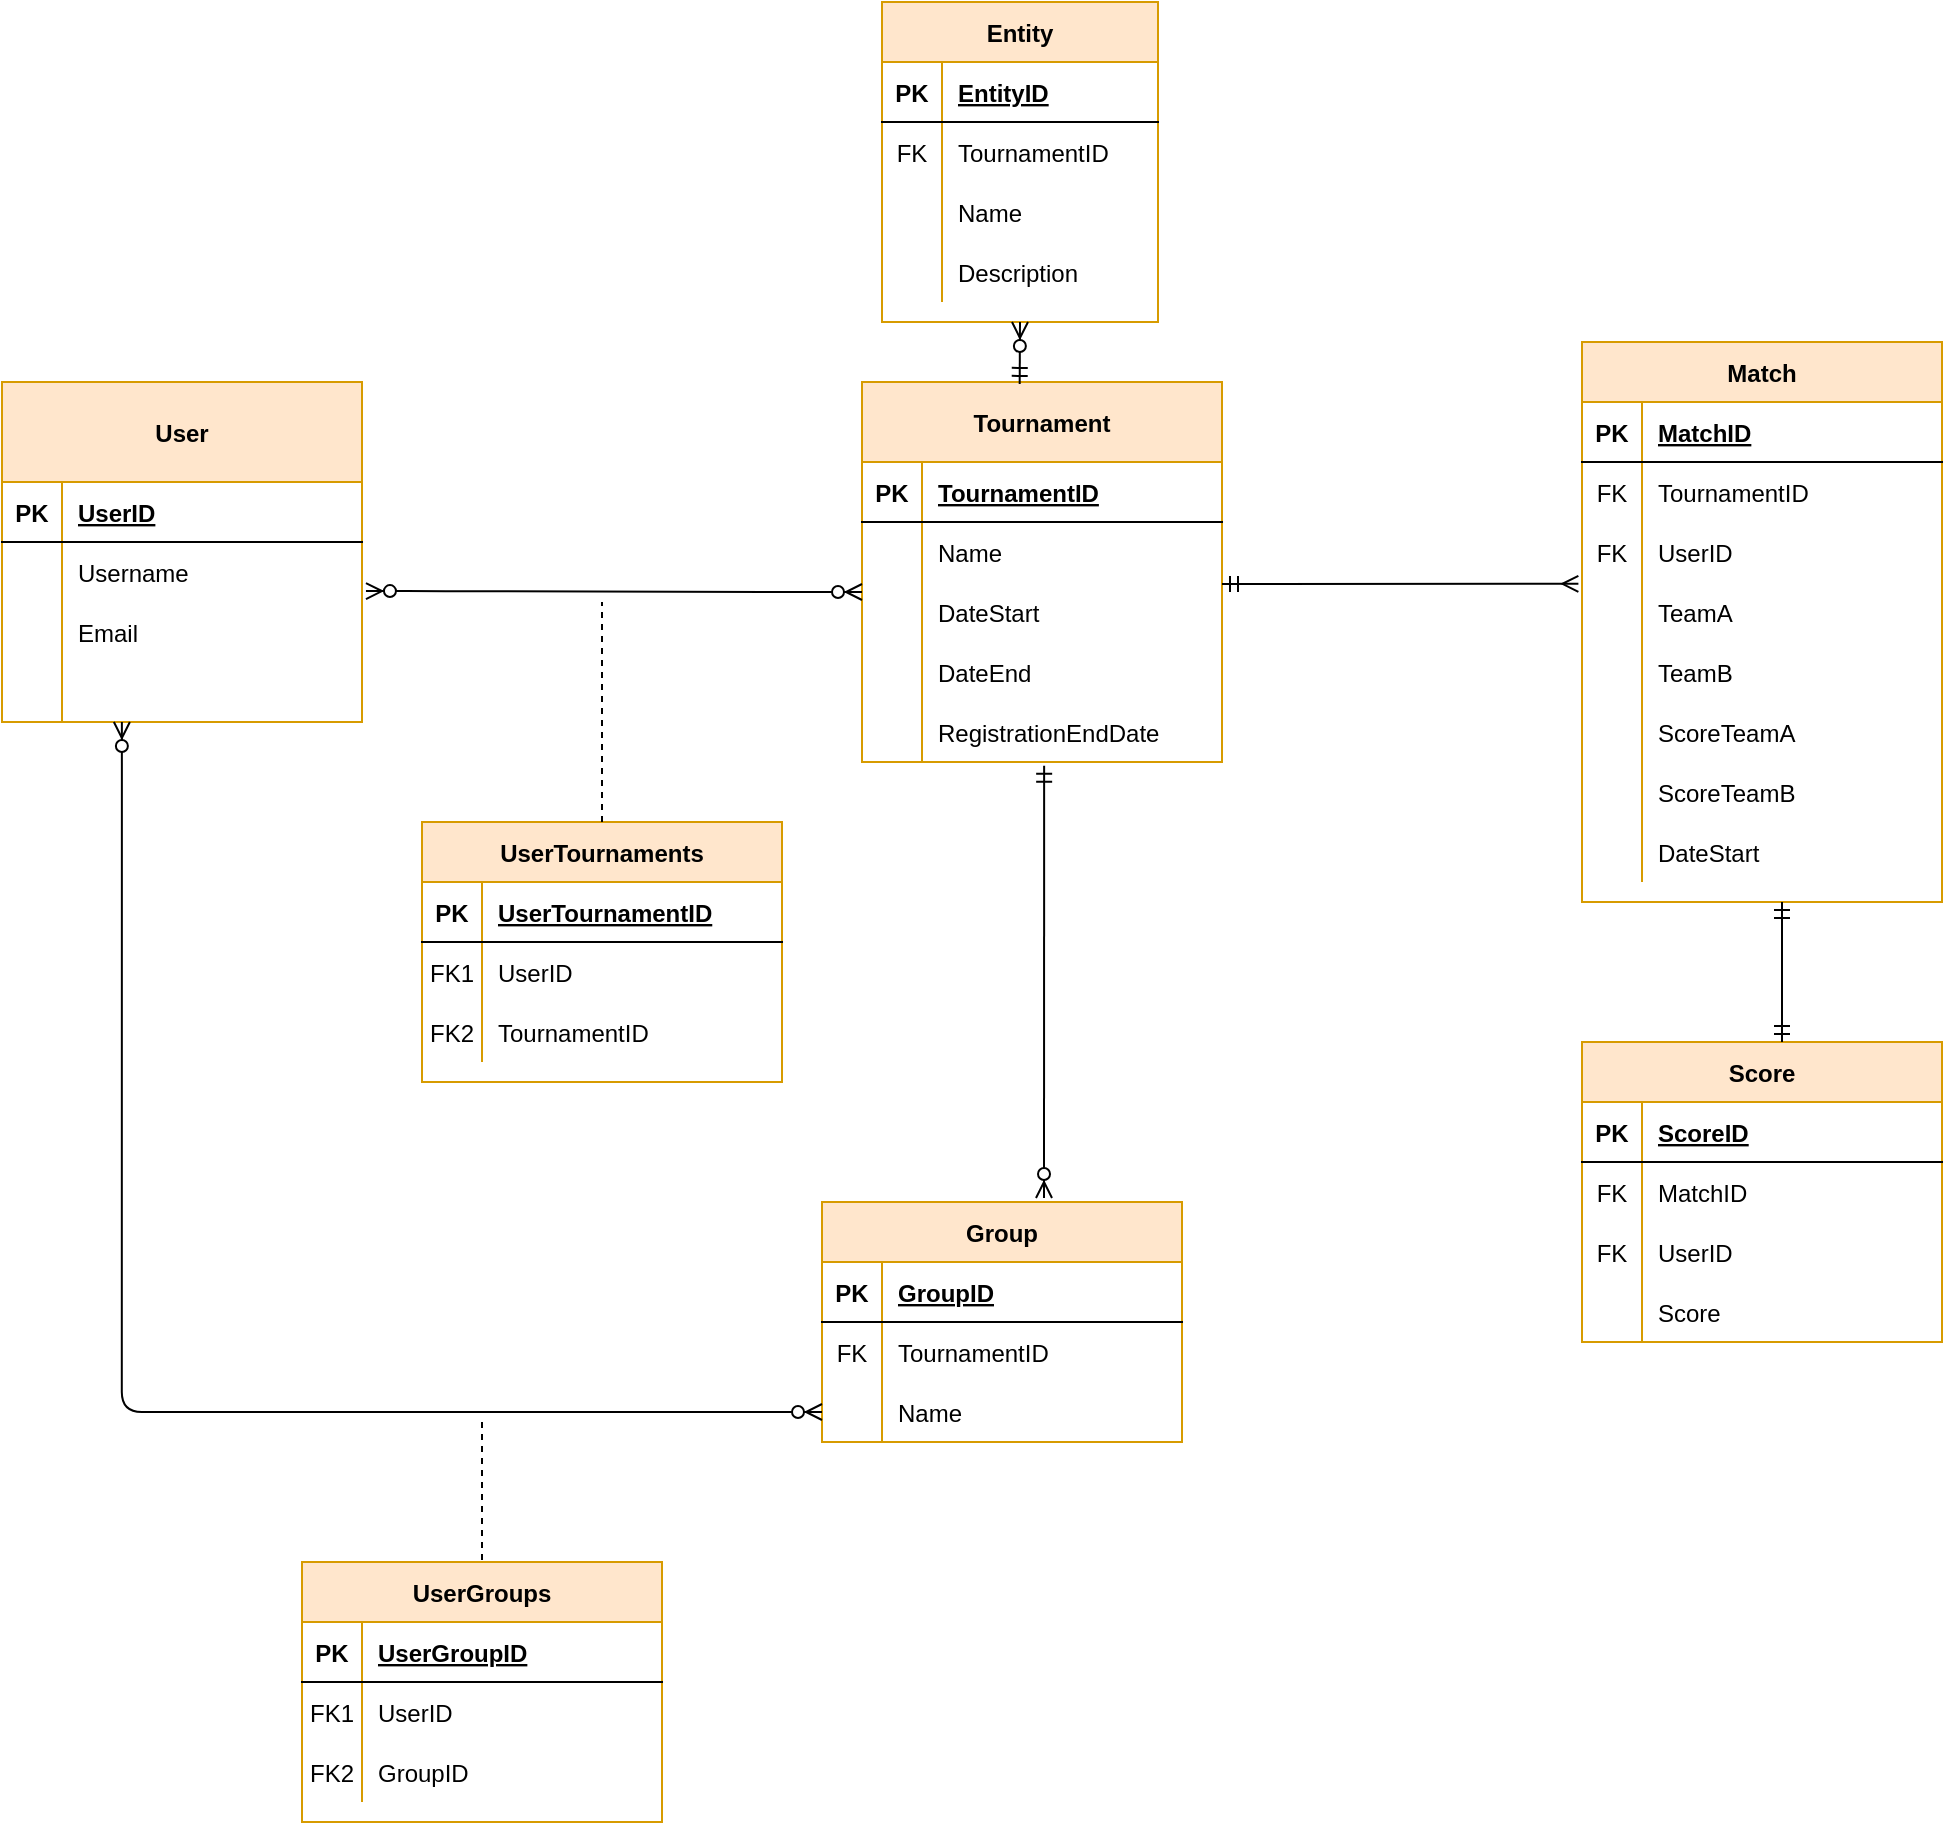 <mxfile version="14.8.3" type="github">
  <diagram id="C5RBs43oDa-KdzZeNtuy" name="Page-1">
    <mxGraphModel dx="2075" dy="677" grid="1" gridSize="10" guides="1" tooltips="1" connect="1" arrows="1" fold="1" page="1" pageScale="1" pageWidth="827" pageHeight="1169" math="0" shadow="0">
      <root>
        <mxCell id="WIyWlLk6GJQsqaUBKTNV-0" />
        <mxCell id="WIyWlLk6GJQsqaUBKTNV-1" parent="WIyWlLk6GJQsqaUBKTNV-0" />
        <mxCell id="yh2cUwykDITBl05Ryp6r-47" value="Tournament" style="shape=table;startSize=40;container=1;collapsible=1;childLayout=tableLayout;fixedRows=1;rowLines=0;fontStyle=1;align=center;resizeLast=1;strokeColor=#d79b00;fillColor=#ffe6cc;" parent="WIyWlLk6GJQsqaUBKTNV-1" vertex="1">
          <mxGeometry x="280" y="440" width="180" height="190" as="geometry" />
        </mxCell>
        <mxCell id="yh2cUwykDITBl05Ryp6r-48" value="" style="shape=partialRectangle;collapsible=0;dropTarget=0;pointerEvents=0;fillColor=none;top=0;left=0;bottom=1;right=0;points=[[0,0.5],[1,0.5]];portConstraint=eastwest;" parent="yh2cUwykDITBl05Ryp6r-47" vertex="1">
          <mxGeometry y="40" width="180" height="30" as="geometry" />
        </mxCell>
        <mxCell id="yh2cUwykDITBl05Ryp6r-49" value="PK" style="shape=partialRectangle;connectable=0;fillColor=none;top=0;left=0;bottom=0;right=0;fontStyle=1;overflow=hidden;" parent="yh2cUwykDITBl05Ryp6r-48" vertex="1">
          <mxGeometry width="30" height="30" as="geometry" />
        </mxCell>
        <mxCell id="yh2cUwykDITBl05Ryp6r-50" value="TournamentID" style="shape=partialRectangle;connectable=0;fillColor=none;top=0;left=0;bottom=0;right=0;align=left;spacingLeft=6;fontStyle=5;overflow=hidden;" parent="yh2cUwykDITBl05Ryp6r-48" vertex="1">
          <mxGeometry x="30" width="150" height="30" as="geometry" />
        </mxCell>
        <mxCell id="yh2cUwykDITBl05Ryp6r-51" value="" style="shape=partialRectangle;collapsible=0;dropTarget=0;pointerEvents=0;fillColor=none;top=0;left=0;bottom=0;right=0;points=[[0,0.5],[1,0.5]];portConstraint=eastwest;" parent="yh2cUwykDITBl05Ryp6r-47" vertex="1">
          <mxGeometry y="70" width="180" height="30" as="geometry" />
        </mxCell>
        <mxCell id="yh2cUwykDITBl05Ryp6r-52" value="" style="shape=partialRectangle;connectable=0;fillColor=none;top=0;left=0;bottom=0;right=0;editable=1;overflow=hidden;" parent="yh2cUwykDITBl05Ryp6r-51" vertex="1">
          <mxGeometry width="30" height="30" as="geometry" />
        </mxCell>
        <mxCell id="yh2cUwykDITBl05Ryp6r-53" value="Name" style="shape=partialRectangle;connectable=0;fillColor=none;top=0;left=0;bottom=0;right=0;align=left;spacingLeft=6;overflow=hidden;" parent="yh2cUwykDITBl05Ryp6r-51" vertex="1">
          <mxGeometry x="30" width="150" height="30" as="geometry" />
        </mxCell>
        <mxCell id="yh2cUwykDITBl05Ryp6r-54" value="" style="shape=partialRectangle;collapsible=0;dropTarget=0;pointerEvents=0;fillColor=none;top=0;left=0;bottom=0;right=0;points=[[0,0.5],[1,0.5]];portConstraint=eastwest;" parent="yh2cUwykDITBl05Ryp6r-47" vertex="1">
          <mxGeometry y="100" width="180" height="30" as="geometry" />
        </mxCell>
        <mxCell id="yh2cUwykDITBl05Ryp6r-55" value="" style="shape=partialRectangle;connectable=0;fillColor=none;top=0;left=0;bottom=0;right=0;editable=1;overflow=hidden;" parent="yh2cUwykDITBl05Ryp6r-54" vertex="1">
          <mxGeometry width="30" height="30" as="geometry" />
        </mxCell>
        <mxCell id="yh2cUwykDITBl05Ryp6r-56" value="DateStart" style="shape=partialRectangle;connectable=0;fillColor=none;top=0;left=0;bottom=0;right=0;align=left;spacingLeft=6;overflow=hidden;" parent="yh2cUwykDITBl05Ryp6r-54" vertex="1">
          <mxGeometry x="30" width="150" height="30" as="geometry" />
        </mxCell>
        <mxCell id="yh2cUwykDITBl05Ryp6r-57" value="" style="shape=partialRectangle;collapsible=0;dropTarget=0;pointerEvents=0;fillColor=none;top=0;left=0;bottom=0;right=0;points=[[0,0.5],[1,0.5]];portConstraint=eastwest;" parent="yh2cUwykDITBl05Ryp6r-47" vertex="1">
          <mxGeometry y="130" width="180" height="30" as="geometry" />
        </mxCell>
        <mxCell id="yh2cUwykDITBl05Ryp6r-58" value="" style="shape=partialRectangle;connectable=0;fillColor=none;top=0;left=0;bottom=0;right=0;editable=1;overflow=hidden;" parent="yh2cUwykDITBl05Ryp6r-57" vertex="1">
          <mxGeometry width="30" height="30" as="geometry" />
        </mxCell>
        <mxCell id="yh2cUwykDITBl05Ryp6r-59" value="DateEnd" style="shape=partialRectangle;connectable=0;fillColor=none;top=0;left=0;bottom=0;right=0;align=left;spacingLeft=6;overflow=hidden;" parent="yh2cUwykDITBl05Ryp6r-57" vertex="1">
          <mxGeometry x="30" width="150" height="30" as="geometry" />
        </mxCell>
        <mxCell id="yh2cUwykDITBl05Ryp6r-60" value="" style="shape=partialRectangle;collapsible=0;dropTarget=0;pointerEvents=0;fillColor=none;top=0;left=0;bottom=0;right=0;points=[[0,0.5],[1,0.5]];portConstraint=eastwest;" parent="yh2cUwykDITBl05Ryp6r-47" vertex="1">
          <mxGeometry y="160" width="180" height="30" as="geometry" />
        </mxCell>
        <mxCell id="yh2cUwykDITBl05Ryp6r-61" value="" style="shape=partialRectangle;connectable=0;fillColor=none;top=0;left=0;bottom=0;right=0;editable=1;overflow=hidden;" parent="yh2cUwykDITBl05Ryp6r-60" vertex="1">
          <mxGeometry width="30" height="30" as="geometry" />
        </mxCell>
        <mxCell id="yh2cUwykDITBl05Ryp6r-62" value="RegistrationEndDate" style="shape=partialRectangle;connectable=0;fillColor=none;top=0;left=0;bottom=0;right=0;align=left;spacingLeft=6;overflow=hidden;" parent="yh2cUwykDITBl05Ryp6r-60" vertex="1">
          <mxGeometry x="30" width="150" height="30" as="geometry" />
        </mxCell>
        <mxCell id="yh2cUwykDITBl05Ryp6r-63" value="Entity" style="shape=table;startSize=30;container=1;collapsible=1;childLayout=tableLayout;fixedRows=1;rowLines=0;fontStyle=1;align=center;resizeLast=1;strokeColor=#d79b00;fillColor=#ffe6cc;" parent="WIyWlLk6GJQsqaUBKTNV-1" vertex="1">
          <mxGeometry x="290" y="250" width="138" height="160" as="geometry" />
        </mxCell>
        <mxCell id="yh2cUwykDITBl05Ryp6r-64" value="" style="shape=partialRectangle;collapsible=0;dropTarget=0;pointerEvents=0;fillColor=none;top=0;left=0;bottom=1;right=0;points=[[0,0.5],[1,0.5]];portConstraint=eastwest;" parent="yh2cUwykDITBl05Ryp6r-63" vertex="1">
          <mxGeometry y="30" width="138" height="30" as="geometry" />
        </mxCell>
        <mxCell id="yh2cUwykDITBl05Ryp6r-65" value="PK" style="shape=partialRectangle;connectable=0;fillColor=none;top=0;left=0;bottom=0;right=0;fontStyle=1;overflow=hidden;" parent="yh2cUwykDITBl05Ryp6r-64" vertex="1">
          <mxGeometry width="30" height="30" as="geometry" />
        </mxCell>
        <mxCell id="yh2cUwykDITBl05Ryp6r-66" value="EntityID" style="shape=partialRectangle;connectable=0;fillColor=none;top=0;left=0;bottom=0;right=0;align=left;spacingLeft=6;fontStyle=5;overflow=hidden;" parent="yh2cUwykDITBl05Ryp6r-64" vertex="1">
          <mxGeometry x="30" width="108" height="30" as="geometry" />
        </mxCell>
        <mxCell id="yh2cUwykDITBl05Ryp6r-67" value="" style="shape=partialRectangle;collapsible=0;dropTarget=0;pointerEvents=0;fillColor=none;top=0;left=0;bottom=0;right=0;points=[[0,0.5],[1,0.5]];portConstraint=eastwest;" parent="yh2cUwykDITBl05Ryp6r-63" vertex="1">
          <mxGeometry y="60" width="138" height="30" as="geometry" />
        </mxCell>
        <mxCell id="yh2cUwykDITBl05Ryp6r-68" value="FK" style="shape=partialRectangle;connectable=0;fillColor=none;top=0;left=0;bottom=0;right=0;editable=1;overflow=hidden;" parent="yh2cUwykDITBl05Ryp6r-67" vertex="1">
          <mxGeometry width="30" height="30" as="geometry" />
        </mxCell>
        <mxCell id="yh2cUwykDITBl05Ryp6r-69" value="TournamentID" style="shape=partialRectangle;connectable=0;fillColor=none;top=0;left=0;bottom=0;right=0;align=left;spacingLeft=6;overflow=hidden;" parent="yh2cUwykDITBl05Ryp6r-67" vertex="1">
          <mxGeometry x="30" width="108" height="30" as="geometry" />
        </mxCell>
        <mxCell id="yh2cUwykDITBl05Ryp6r-70" value="" style="shape=partialRectangle;collapsible=0;dropTarget=0;pointerEvents=0;fillColor=none;top=0;left=0;bottom=0;right=0;points=[[0,0.5],[1,0.5]];portConstraint=eastwest;" parent="yh2cUwykDITBl05Ryp6r-63" vertex="1">
          <mxGeometry y="90" width="138" height="30" as="geometry" />
        </mxCell>
        <mxCell id="yh2cUwykDITBl05Ryp6r-71" value="" style="shape=partialRectangle;connectable=0;fillColor=none;top=0;left=0;bottom=0;right=0;editable=1;overflow=hidden;" parent="yh2cUwykDITBl05Ryp6r-70" vertex="1">
          <mxGeometry width="30" height="30" as="geometry" />
        </mxCell>
        <mxCell id="yh2cUwykDITBl05Ryp6r-72" value="Name" style="shape=partialRectangle;connectable=0;fillColor=none;top=0;left=0;bottom=0;right=0;align=left;spacingLeft=6;overflow=hidden;" parent="yh2cUwykDITBl05Ryp6r-70" vertex="1">
          <mxGeometry x="30" width="108" height="30" as="geometry" />
        </mxCell>
        <mxCell id="gmXBH_i20UCJDXfVO6zI-26" value="" style="shape=partialRectangle;collapsible=0;dropTarget=0;pointerEvents=0;fillColor=none;top=0;left=0;bottom=0;right=0;points=[[0,0.5],[1,0.5]];portConstraint=eastwest;" vertex="1" parent="yh2cUwykDITBl05Ryp6r-63">
          <mxGeometry y="120" width="138" height="30" as="geometry" />
        </mxCell>
        <mxCell id="gmXBH_i20UCJDXfVO6zI-27" value="" style="shape=partialRectangle;connectable=0;fillColor=none;top=0;left=0;bottom=0;right=0;editable=1;overflow=hidden;" vertex="1" parent="gmXBH_i20UCJDXfVO6zI-26">
          <mxGeometry width="30" height="30" as="geometry" />
        </mxCell>
        <mxCell id="gmXBH_i20UCJDXfVO6zI-28" value="Description" style="shape=partialRectangle;connectable=0;fillColor=none;top=0;left=0;bottom=0;right=0;align=left;spacingLeft=6;overflow=hidden;" vertex="1" parent="gmXBH_i20UCJDXfVO6zI-26">
          <mxGeometry x="30" width="108" height="30" as="geometry" />
        </mxCell>
        <mxCell id="yh2cUwykDITBl05Ryp6r-76" value="" style="fontSize=12;html=1;endArrow=ERzeroToMany;startArrow=ERmandOne;rounded=1;entryX=0.5;entryY=1;entryDx=0;entryDy=0;exitX=0.438;exitY=0.005;exitDx=0;exitDy=0;exitPerimeter=0;" parent="WIyWlLk6GJQsqaUBKTNV-1" source="yh2cUwykDITBl05Ryp6r-47" target="yh2cUwykDITBl05Ryp6r-63" edge="1">
          <mxGeometry width="100" height="100" relative="1" as="geometry">
            <mxPoint x="149" y="348" as="sourcePoint" />
            <mxPoint x="100" y="200" as="targetPoint" />
          </mxGeometry>
        </mxCell>
        <mxCell id="yh2cUwykDITBl05Ryp6r-77" value="User" style="shape=table;startSize=50;container=1;collapsible=1;childLayout=tableLayout;fixedRows=1;rowLines=0;fontStyle=1;align=center;resizeLast=1;strokeColor=#d79b00;fillColor=#ffe6cc;" parent="WIyWlLk6GJQsqaUBKTNV-1" vertex="1">
          <mxGeometry x="-150" y="440" width="180" height="170" as="geometry" />
        </mxCell>
        <mxCell id="yh2cUwykDITBl05Ryp6r-78" value="" style="shape=partialRectangle;collapsible=0;dropTarget=0;pointerEvents=0;fillColor=none;top=0;left=0;bottom=1;right=0;points=[[0,0.5],[1,0.5]];portConstraint=eastwest;" parent="yh2cUwykDITBl05Ryp6r-77" vertex="1">
          <mxGeometry y="50" width="180" height="30" as="geometry" />
        </mxCell>
        <mxCell id="yh2cUwykDITBl05Ryp6r-79" value="PK" style="shape=partialRectangle;connectable=0;fillColor=none;top=0;left=0;bottom=0;right=0;fontStyle=1;overflow=hidden;" parent="yh2cUwykDITBl05Ryp6r-78" vertex="1">
          <mxGeometry width="30" height="30" as="geometry" />
        </mxCell>
        <mxCell id="yh2cUwykDITBl05Ryp6r-80" value="UserID" style="shape=partialRectangle;connectable=0;fillColor=none;top=0;left=0;bottom=0;right=0;align=left;spacingLeft=6;fontStyle=5;overflow=hidden;" parent="yh2cUwykDITBl05Ryp6r-78" vertex="1">
          <mxGeometry x="30" width="150" height="30" as="geometry" />
        </mxCell>
        <mxCell id="yh2cUwykDITBl05Ryp6r-81" value="" style="shape=partialRectangle;collapsible=0;dropTarget=0;pointerEvents=0;fillColor=none;top=0;left=0;bottom=0;right=0;points=[[0,0.5],[1,0.5]];portConstraint=eastwest;" parent="yh2cUwykDITBl05Ryp6r-77" vertex="1">
          <mxGeometry y="80" width="180" height="30" as="geometry" />
        </mxCell>
        <mxCell id="yh2cUwykDITBl05Ryp6r-82" value="" style="shape=partialRectangle;connectable=0;fillColor=none;top=0;left=0;bottom=0;right=0;editable=1;overflow=hidden;" parent="yh2cUwykDITBl05Ryp6r-81" vertex="1">
          <mxGeometry width="30" height="30" as="geometry" />
        </mxCell>
        <mxCell id="yh2cUwykDITBl05Ryp6r-83" value="Username" style="shape=partialRectangle;connectable=0;fillColor=none;top=0;left=0;bottom=0;right=0;align=left;spacingLeft=6;overflow=hidden;" parent="yh2cUwykDITBl05Ryp6r-81" vertex="1">
          <mxGeometry x="30" width="150" height="30" as="geometry" />
        </mxCell>
        <mxCell id="yh2cUwykDITBl05Ryp6r-84" value="" style="shape=partialRectangle;collapsible=0;dropTarget=0;pointerEvents=0;fillColor=none;top=0;left=0;bottom=0;right=0;points=[[0,0.5],[1,0.5]];portConstraint=eastwest;" parent="yh2cUwykDITBl05Ryp6r-77" vertex="1">
          <mxGeometry y="110" width="180" height="30" as="geometry" />
        </mxCell>
        <mxCell id="yh2cUwykDITBl05Ryp6r-85" value="" style="shape=partialRectangle;connectable=0;fillColor=none;top=0;left=0;bottom=0;right=0;editable=1;overflow=hidden;" parent="yh2cUwykDITBl05Ryp6r-84" vertex="1">
          <mxGeometry width="30" height="30" as="geometry" />
        </mxCell>
        <mxCell id="yh2cUwykDITBl05Ryp6r-86" value="Email" style="shape=partialRectangle;connectable=0;fillColor=none;top=0;left=0;bottom=0;right=0;align=left;spacingLeft=6;overflow=hidden;" parent="yh2cUwykDITBl05Ryp6r-84" vertex="1">
          <mxGeometry x="30" width="150" height="30" as="geometry" />
        </mxCell>
        <mxCell id="yh2cUwykDITBl05Ryp6r-87" value="" style="shape=partialRectangle;collapsible=0;dropTarget=0;pointerEvents=0;fillColor=none;top=0;left=0;bottom=0;right=0;points=[[0,0.5],[1,0.5]];portConstraint=eastwest;" parent="yh2cUwykDITBl05Ryp6r-77" vertex="1">
          <mxGeometry y="140" width="180" height="30" as="geometry" />
        </mxCell>
        <mxCell id="yh2cUwykDITBl05Ryp6r-88" value="" style="shape=partialRectangle;connectable=0;fillColor=none;top=0;left=0;bottom=0;right=0;editable=1;overflow=hidden;" parent="yh2cUwykDITBl05Ryp6r-87" vertex="1">
          <mxGeometry width="30" height="30" as="geometry" />
        </mxCell>
        <mxCell id="yh2cUwykDITBl05Ryp6r-89" value="" style="shape=partialRectangle;connectable=0;fillColor=none;top=0;left=0;bottom=0;right=0;align=left;spacingLeft=6;overflow=hidden;" parent="yh2cUwykDITBl05Ryp6r-87" vertex="1">
          <mxGeometry x="30" width="150" height="30" as="geometry" />
        </mxCell>
        <mxCell id="yh2cUwykDITBl05Ryp6r-91" value="UserTournaments" style="shape=table;startSize=30;container=1;collapsible=1;childLayout=tableLayout;fixedRows=1;rowLines=0;fontStyle=1;align=center;resizeLast=1;strokeColor=#d79b00;fillColor=#ffe6cc;" parent="WIyWlLk6GJQsqaUBKTNV-1" vertex="1">
          <mxGeometry x="60" y="660" width="180" height="130" as="geometry">
            <mxRectangle x="270" y="560" width="130" height="30" as="alternateBounds" />
          </mxGeometry>
        </mxCell>
        <mxCell id="yh2cUwykDITBl05Ryp6r-92" value="" style="shape=partialRectangle;collapsible=0;dropTarget=0;pointerEvents=0;fillColor=none;top=0;left=0;bottom=1;right=0;points=[[0,0.5],[1,0.5]];portConstraint=eastwest;" parent="yh2cUwykDITBl05Ryp6r-91" vertex="1">
          <mxGeometry y="30" width="180" height="30" as="geometry" />
        </mxCell>
        <mxCell id="yh2cUwykDITBl05Ryp6r-93" value="PK" style="shape=partialRectangle;connectable=0;fillColor=none;top=0;left=0;bottom=0;right=0;fontStyle=1;overflow=hidden;" parent="yh2cUwykDITBl05Ryp6r-92" vertex="1">
          <mxGeometry width="30" height="30" as="geometry" />
        </mxCell>
        <mxCell id="yh2cUwykDITBl05Ryp6r-94" value="UserTournamentID" style="shape=partialRectangle;connectable=0;fillColor=none;top=0;left=0;bottom=0;right=0;align=left;spacingLeft=6;fontStyle=5;overflow=hidden;" parent="yh2cUwykDITBl05Ryp6r-92" vertex="1">
          <mxGeometry x="30" width="150" height="30" as="geometry" />
        </mxCell>
        <mxCell id="yh2cUwykDITBl05Ryp6r-95" value="" style="shape=partialRectangle;collapsible=0;dropTarget=0;pointerEvents=0;fillColor=none;top=0;left=0;bottom=0;right=0;points=[[0,0.5],[1,0.5]];portConstraint=eastwest;" parent="yh2cUwykDITBl05Ryp6r-91" vertex="1">
          <mxGeometry y="60" width="180" height="30" as="geometry" />
        </mxCell>
        <mxCell id="yh2cUwykDITBl05Ryp6r-96" value="FK1" style="shape=partialRectangle;connectable=0;fillColor=none;top=0;left=0;bottom=0;right=0;editable=1;overflow=hidden;" parent="yh2cUwykDITBl05Ryp6r-95" vertex="1">
          <mxGeometry width="30" height="30" as="geometry" />
        </mxCell>
        <mxCell id="yh2cUwykDITBl05Ryp6r-97" value="UserID" style="shape=partialRectangle;connectable=0;fillColor=none;top=0;left=0;bottom=0;right=0;align=left;spacingLeft=6;overflow=hidden;" parent="yh2cUwykDITBl05Ryp6r-95" vertex="1">
          <mxGeometry x="30" width="150" height="30" as="geometry" />
        </mxCell>
        <mxCell id="yh2cUwykDITBl05Ryp6r-98" value="" style="shape=partialRectangle;collapsible=0;dropTarget=0;pointerEvents=0;fillColor=none;top=0;left=0;bottom=0;right=0;points=[[0,0.5],[1,0.5]];portConstraint=eastwest;" parent="yh2cUwykDITBl05Ryp6r-91" vertex="1">
          <mxGeometry y="90" width="180" height="30" as="geometry" />
        </mxCell>
        <mxCell id="yh2cUwykDITBl05Ryp6r-99" value="FK2" style="shape=partialRectangle;connectable=0;fillColor=none;top=0;left=0;bottom=0;right=0;editable=1;overflow=hidden;" parent="yh2cUwykDITBl05Ryp6r-98" vertex="1">
          <mxGeometry width="30" height="30" as="geometry" />
        </mxCell>
        <mxCell id="yh2cUwykDITBl05Ryp6r-100" value="TournamentID" style="shape=partialRectangle;connectable=0;fillColor=none;top=0;left=0;bottom=0;right=0;align=left;spacingLeft=6;overflow=hidden;" parent="yh2cUwykDITBl05Ryp6r-98" vertex="1">
          <mxGeometry x="30" width="150" height="30" as="geometry" />
        </mxCell>
        <mxCell id="yh2cUwykDITBl05Ryp6r-111" value="" style="endArrow=none;dashed=1;html=1;strokeColor=#000000;exitX=0.5;exitY=0;exitDx=0;exitDy=0;" parent="WIyWlLk6GJQsqaUBKTNV-1" source="yh2cUwykDITBl05Ryp6r-91" edge="1">
          <mxGeometry width="50" height="50" relative="1" as="geometry">
            <mxPoint x="359.5" y="637" as="sourcePoint" />
            <mxPoint x="150" y="550" as="targetPoint" />
          </mxGeometry>
        </mxCell>
        <mxCell id="yh2cUwykDITBl05Ryp6r-112" value="Match" style="shape=table;startSize=30;container=1;collapsible=1;childLayout=tableLayout;fixedRows=1;rowLines=0;fontStyle=1;align=center;resizeLast=1;strokeColor=#d79b00;fillColor=#ffe6cc;" parent="WIyWlLk6GJQsqaUBKTNV-1" vertex="1">
          <mxGeometry x="640" y="420" width="180" height="280" as="geometry" />
        </mxCell>
        <mxCell id="yh2cUwykDITBl05Ryp6r-113" value="" style="shape=partialRectangle;collapsible=0;dropTarget=0;pointerEvents=0;fillColor=none;top=0;left=0;bottom=1;right=0;points=[[0,0.5],[1,0.5]];portConstraint=eastwest;" parent="yh2cUwykDITBl05Ryp6r-112" vertex="1">
          <mxGeometry y="30" width="180" height="30" as="geometry" />
        </mxCell>
        <mxCell id="yh2cUwykDITBl05Ryp6r-114" value="PK" style="shape=partialRectangle;connectable=0;fillColor=none;top=0;left=0;bottom=0;right=0;fontStyle=1;overflow=hidden;" parent="yh2cUwykDITBl05Ryp6r-113" vertex="1">
          <mxGeometry width="30" height="30" as="geometry" />
        </mxCell>
        <mxCell id="yh2cUwykDITBl05Ryp6r-115" value="MatchID" style="shape=partialRectangle;connectable=0;fillColor=none;top=0;left=0;bottom=0;right=0;align=left;spacingLeft=6;fontStyle=5;overflow=hidden;" parent="yh2cUwykDITBl05Ryp6r-113" vertex="1">
          <mxGeometry x="30" width="150" height="30" as="geometry" />
        </mxCell>
        <mxCell id="yh2cUwykDITBl05Ryp6r-116" value="" style="shape=partialRectangle;collapsible=0;dropTarget=0;pointerEvents=0;fillColor=none;top=0;left=0;bottom=0;right=0;points=[[0,0.5],[1,0.5]];portConstraint=eastwest;" parent="yh2cUwykDITBl05Ryp6r-112" vertex="1">
          <mxGeometry y="60" width="180" height="30" as="geometry" />
        </mxCell>
        <mxCell id="yh2cUwykDITBl05Ryp6r-117" value="FK" style="shape=partialRectangle;connectable=0;fillColor=none;top=0;left=0;bottom=0;right=0;editable=1;overflow=hidden;" parent="yh2cUwykDITBl05Ryp6r-116" vertex="1">
          <mxGeometry width="30" height="30" as="geometry" />
        </mxCell>
        <mxCell id="yh2cUwykDITBl05Ryp6r-118" value="TournamentID" style="shape=partialRectangle;connectable=0;fillColor=none;top=0;left=0;bottom=0;right=0;align=left;spacingLeft=6;overflow=hidden;" parent="yh2cUwykDITBl05Ryp6r-116" vertex="1">
          <mxGeometry x="30" width="150" height="30" as="geometry" />
        </mxCell>
        <mxCell id="yh2cUwykDITBl05Ryp6r-181" value="" style="shape=partialRectangle;collapsible=0;dropTarget=0;pointerEvents=0;fillColor=none;top=0;left=0;bottom=0;right=0;points=[[0,0.5],[1,0.5]];portConstraint=eastwest;" parent="yh2cUwykDITBl05Ryp6r-112" vertex="1">
          <mxGeometry y="90" width="180" height="30" as="geometry" />
        </mxCell>
        <mxCell id="yh2cUwykDITBl05Ryp6r-182" value="FK" style="shape=partialRectangle;connectable=0;fillColor=none;top=0;left=0;bottom=0;right=0;editable=1;overflow=hidden;" parent="yh2cUwykDITBl05Ryp6r-181" vertex="1">
          <mxGeometry width="30" height="30" as="geometry" />
        </mxCell>
        <mxCell id="yh2cUwykDITBl05Ryp6r-183" value="UserID" style="shape=partialRectangle;connectable=0;fillColor=none;top=0;left=0;bottom=0;right=0;align=left;spacingLeft=6;overflow=hidden;" parent="yh2cUwykDITBl05Ryp6r-181" vertex="1">
          <mxGeometry x="30" width="150" height="30" as="geometry" />
        </mxCell>
        <mxCell id="yh2cUwykDITBl05Ryp6r-128" value="" style="shape=partialRectangle;collapsible=0;dropTarget=0;pointerEvents=0;fillColor=none;top=0;left=0;bottom=0;right=0;points=[[0,0.5],[1,0.5]];portConstraint=eastwest;" parent="yh2cUwykDITBl05Ryp6r-112" vertex="1">
          <mxGeometry y="120" width="180" height="30" as="geometry" />
        </mxCell>
        <mxCell id="yh2cUwykDITBl05Ryp6r-129" value="" style="shape=partialRectangle;connectable=0;fillColor=none;top=0;left=0;bottom=0;right=0;editable=1;overflow=hidden;" parent="yh2cUwykDITBl05Ryp6r-128" vertex="1">
          <mxGeometry width="30" height="30" as="geometry" />
        </mxCell>
        <mxCell id="yh2cUwykDITBl05Ryp6r-130" value="TeamA" style="shape=partialRectangle;connectable=0;fillColor=none;top=0;left=0;bottom=0;right=0;align=left;spacingLeft=6;overflow=hidden;" parent="yh2cUwykDITBl05Ryp6r-128" vertex="1">
          <mxGeometry x="30" width="150" height="30" as="geometry" />
        </mxCell>
        <mxCell id="yh2cUwykDITBl05Ryp6r-119" value="" style="shape=partialRectangle;collapsible=0;dropTarget=0;pointerEvents=0;fillColor=none;top=0;left=0;bottom=0;right=0;points=[[0,0.5],[1,0.5]];portConstraint=eastwest;" parent="yh2cUwykDITBl05Ryp6r-112" vertex="1">
          <mxGeometry y="150" width="180" height="30" as="geometry" />
        </mxCell>
        <mxCell id="yh2cUwykDITBl05Ryp6r-120" value="" style="shape=partialRectangle;connectable=0;fillColor=none;top=0;left=0;bottom=0;right=0;editable=1;overflow=hidden;" parent="yh2cUwykDITBl05Ryp6r-119" vertex="1">
          <mxGeometry width="30" height="30" as="geometry" />
        </mxCell>
        <mxCell id="yh2cUwykDITBl05Ryp6r-121" value="TeamB" style="shape=partialRectangle;connectable=0;fillColor=none;top=0;left=0;bottom=0;right=0;align=left;spacingLeft=6;overflow=hidden;" parent="yh2cUwykDITBl05Ryp6r-119" vertex="1">
          <mxGeometry x="30" width="150" height="30" as="geometry" />
        </mxCell>
        <mxCell id="yh2cUwykDITBl05Ryp6r-122" value="" style="shape=partialRectangle;collapsible=0;dropTarget=0;pointerEvents=0;fillColor=none;top=0;left=0;bottom=0;right=0;points=[[0,0.5],[1,0.5]];portConstraint=eastwest;" parent="yh2cUwykDITBl05Ryp6r-112" vertex="1">
          <mxGeometry y="180" width="180" height="30" as="geometry" />
        </mxCell>
        <mxCell id="yh2cUwykDITBl05Ryp6r-123" value="" style="shape=partialRectangle;connectable=0;fillColor=none;top=0;left=0;bottom=0;right=0;editable=1;overflow=hidden;" parent="yh2cUwykDITBl05Ryp6r-122" vertex="1">
          <mxGeometry width="30" height="30" as="geometry" />
        </mxCell>
        <mxCell id="yh2cUwykDITBl05Ryp6r-124" value="ScoreTeamA" style="shape=partialRectangle;connectable=0;fillColor=none;top=0;left=0;bottom=0;right=0;align=left;spacingLeft=6;overflow=hidden;" parent="yh2cUwykDITBl05Ryp6r-122" vertex="1">
          <mxGeometry x="30" width="150" height="30" as="geometry" />
        </mxCell>
        <mxCell id="yh2cUwykDITBl05Ryp6r-125" value="" style="shape=partialRectangle;collapsible=0;dropTarget=0;pointerEvents=0;fillColor=none;top=0;left=0;bottom=0;right=0;points=[[0,0.5],[1,0.5]];portConstraint=eastwest;" parent="yh2cUwykDITBl05Ryp6r-112" vertex="1">
          <mxGeometry y="210" width="180" height="30" as="geometry" />
        </mxCell>
        <mxCell id="yh2cUwykDITBl05Ryp6r-126" value="" style="shape=partialRectangle;connectable=0;fillColor=none;top=0;left=0;bottom=0;right=0;editable=1;overflow=hidden;" parent="yh2cUwykDITBl05Ryp6r-125" vertex="1">
          <mxGeometry width="30" height="30" as="geometry" />
        </mxCell>
        <mxCell id="yh2cUwykDITBl05Ryp6r-127" value="ScoreTeamB" style="shape=partialRectangle;connectable=0;fillColor=none;top=0;left=0;bottom=0;right=0;align=left;spacingLeft=6;overflow=hidden;" parent="yh2cUwykDITBl05Ryp6r-125" vertex="1">
          <mxGeometry x="30" width="150" height="30" as="geometry" />
        </mxCell>
        <mxCell id="yh2cUwykDITBl05Ryp6r-133" value="" style="shape=partialRectangle;collapsible=0;dropTarget=0;pointerEvents=0;fillColor=none;top=0;left=0;bottom=0;right=0;points=[[0,0.5],[1,0.5]];portConstraint=eastwest;" parent="yh2cUwykDITBl05Ryp6r-112" vertex="1">
          <mxGeometry y="240" width="180" height="30" as="geometry" />
        </mxCell>
        <mxCell id="yh2cUwykDITBl05Ryp6r-134" value="" style="shape=partialRectangle;connectable=0;fillColor=none;top=0;left=0;bottom=0;right=0;editable=1;overflow=hidden;" parent="yh2cUwykDITBl05Ryp6r-133" vertex="1">
          <mxGeometry width="30" height="30" as="geometry" />
        </mxCell>
        <mxCell id="yh2cUwykDITBl05Ryp6r-135" value="DateStart" style="shape=partialRectangle;connectable=0;fillColor=none;top=0;left=0;bottom=0;right=0;align=left;spacingLeft=6;overflow=hidden;" parent="yh2cUwykDITBl05Ryp6r-133" vertex="1">
          <mxGeometry x="30" width="150" height="30" as="geometry" />
        </mxCell>
        <mxCell id="yh2cUwykDITBl05Ryp6r-136" value="" style="fontSize=12;html=1;endArrow=ERmany;startArrow=ERmandOne;strokeColor=#000000;entryX=-0.01;entryY=0.03;entryDx=0;entryDy=0;entryPerimeter=0;endFill=0;" parent="WIyWlLk6GJQsqaUBKTNV-1" target="yh2cUwykDITBl05Ryp6r-128" edge="1">
          <mxGeometry width="100" height="100" relative="1" as="geometry">
            <mxPoint x="460" y="541" as="sourcePoint" />
            <mxPoint x="460" y="400" as="targetPoint" />
          </mxGeometry>
        </mxCell>
        <mxCell id="yh2cUwykDITBl05Ryp6r-137" value="Score" style="shape=table;startSize=30;container=1;collapsible=1;childLayout=tableLayout;fixedRows=1;rowLines=0;fontStyle=1;align=center;resizeLast=1;strokeColor=#d79b00;fillColor=#ffe6cc;" parent="WIyWlLk6GJQsqaUBKTNV-1" vertex="1">
          <mxGeometry x="640" y="770" width="180" height="150" as="geometry" />
        </mxCell>
        <mxCell id="yh2cUwykDITBl05Ryp6r-138" value="" style="shape=partialRectangle;collapsible=0;dropTarget=0;pointerEvents=0;fillColor=none;top=0;left=0;bottom=1;right=0;points=[[0,0.5],[1,0.5]];portConstraint=eastwest;" parent="yh2cUwykDITBl05Ryp6r-137" vertex="1">
          <mxGeometry y="30" width="180" height="30" as="geometry" />
        </mxCell>
        <mxCell id="yh2cUwykDITBl05Ryp6r-139" value="PK" style="shape=partialRectangle;connectable=0;fillColor=none;top=0;left=0;bottom=0;right=0;fontStyle=1;overflow=hidden;" parent="yh2cUwykDITBl05Ryp6r-138" vertex="1">
          <mxGeometry width="30" height="30" as="geometry" />
        </mxCell>
        <mxCell id="yh2cUwykDITBl05Ryp6r-140" value="ScoreID" style="shape=partialRectangle;connectable=0;fillColor=none;top=0;left=0;bottom=0;right=0;align=left;spacingLeft=6;fontStyle=5;overflow=hidden;" parent="yh2cUwykDITBl05Ryp6r-138" vertex="1">
          <mxGeometry x="30" width="150" height="30" as="geometry" />
        </mxCell>
        <mxCell id="yh2cUwykDITBl05Ryp6r-141" value="" style="shape=partialRectangle;collapsible=0;dropTarget=0;pointerEvents=0;fillColor=none;top=0;left=0;bottom=0;right=0;points=[[0,0.5],[1,0.5]];portConstraint=eastwest;" parent="yh2cUwykDITBl05Ryp6r-137" vertex="1">
          <mxGeometry y="60" width="180" height="30" as="geometry" />
        </mxCell>
        <mxCell id="yh2cUwykDITBl05Ryp6r-142" value="FK" style="shape=partialRectangle;connectable=0;fillColor=none;top=0;left=0;bottom=0;right=0;editable=1;overflow=hidden;" parent="yh2cUwykDITBl05Ryp6r-141" vertex="1">
          <mxGeometry width="30" height="30" as="geometry" />
        </mxCell>
        <mxCell id="yh2cUwykDITBl05Ryp6r-143" value="MatchID" style="shape=partialRectangle;connectable=0;fillColor=none;top=0;left=0;bottom=0;right=0;align=left;spacingLeft=6;overflow=hidden;" parent="yh2cUwykDITBl05Ryp6r-141" vertex="1">
          <mxGeometry x="30" width="150" height="30" as="geometry" />
        </mxCell>
        <mxCell id="yh2cUwykDITBl05Ryp6r-144" value="" style="shape=partialRectangle;collapsible=0;dropTarget=0;pointerEvents=0;fillColor=none;top=0;left=0;bottom=0;right=0;points=[[0,0.5],[1,0.5]];portConstraint=eastwest;" parent="yh2cUwykDITBl05Ryp6r-137" vertex="1">
          <mxGeometry y="90" width="180" height="30" as="geometry" />
        </mxCell>
        <mxCell id="yh2cUwykDITBl05Ryp6r-145" value="FK" style="shape=partialRectangle;connectable=0;fillColor=none;top=0;left=0;bottom=0;right=0;editable=1;overflow=hidden;" parent="yh2cUwykDITBl05Ryp6r-144" vertex="1">
          <mxGeometry width="30" height="30" as="geometry" />
        </mxCell>
        <mxCell id="yh2cUwykDITBl05Ryp6r-146" value="UserID" style="shape=partialRectangle;connectable=0;fillColor=none;top=0;left=0;bottom=0;right=0;align=left;spacingLeft=6;overflow=hidden;" parent="yh2cUwykDITBl05Ryp6r-144" vertex="1">
          <mxGeometry x="30" width="150" height="30" as="geometry" />
        </mxCell>
        <mxCell id="yh2cUwykDITBl05Ryp6r-147" value="" style="shape=partialRectangle;collapsible=0;dropTarget=0;pointerEvents=0;fillColor=none;top=0;left=0;bottom=0;right=0;points=[[0,0.5],[1,0.5]];portConstraint=eastwest;" parent="yh2cUwykDITBl05Ryp6r-137" vertex="1">
          <mxGeometry y="120" width="180" height="30" as="geometry" />
        </mxCell>
        <mxCell id="yh2cUwykDITBl05Ryp6r-148" value="" style="shape=partialRectangle;connectable=0;fillColor=none;top=0;left=0;bottom=0;right=0;editable=1;overflow=hidden;" parent="yh2cUwykDITBl05Ryp6r-147" vertex="1">
          <mxGeometry width="30" height="30" as="geometry" />
        </mxCell>
        <mxCell id="yh2cUwykDITBl05Ryp6r-149" value="Score" style="shape=partialRectangle;connectable=0;fillColor=none;top=0;left=0;bottom=0;right=0;align=left;spacingLeft=6;overflow=hidden;" parent="yh2cUwykDITBl05Ryp6r-147" vertex="1">
          <mxGeometry x="30" width="150" height="30" as="geometry" />
        </mxCell>
        <mxCell id="yh2cUwykDITBl05Ryp6r-180" value="" style="edgeStyle=entityRelationEdgeStyle;fontSize=12;html=1;endArrow=ERzeroToMany;endFill=1;startArrow=ERzeroToMany;strokeColor=#000000;exitX=1.011;exitY=0.818;exitDx=0;exitDy=0;exitPerimeter=0;" parent="WIyWlLk6GJQsqaUBKTNV-1" source="yh2cUwykDITBl05Ryp6r-81" edge="1">
          <mxGeometry width="100" height="100" relative="1" as="geometry">
            <mxPoint x="360" y="590" as="sourcePoint" />
            <mxPoint x="280" y="545" as="targetPoint" />
          </mxGeometry>
        </mxCell>
        <mxCell id="yh2cUwykDITBl05Ryp6r-184" value="" style="fontSize=12;html=1;endArrow=ERmandOne;startArrow=ERmandOne;strokeColor=#000000;" parent="WIyWlLk6GJQsqaUBKTNV-1" edge="1">
          <mxGeometry width="100" height="100" relative="1" as="geometry">
            <mxPoint x="740" y="770" as="sourcePoint" />
            <mxPoint x="740" y="700" as="targetPoint" />
          </mxGeometry>
        </mxCell>
        <mxCell id="gmXBH_i20UCJDXfVO6zI-0" value="Group" style="shape=table;startSize=30;container=1;collapsible=1;childLayout=tableLayout;fixedRows=1;rowLines=0;fontStyle=1;align=center;resizeLast=1;fillColor=#ffe6cc;strokeColor=#d79b00;" vertex="1" parent="WIyWlLk6GJQsqaUBKTNV-1">
          <mxGeometry x="260" y="850" width="180" height="120" as="geometry" />
        </mxCell>
        <mxCell id="gmXBH_i20UCJDXfVO6zI-1" value="" style="shape=partialRectangle;collapsible=0;dropTarget=0;pointerEvents=0;fillColor=none;top=0;left=0;bottom=1;right=0;points=[[0,0.5],[1,0.5]];portConstraint=eastwest;" vertex="1" parent="gmXBH_i20UCJDXfVO6zI-0">
          <mxGeometry y="30" width="180" height="30" as="geometry" />
        </mxCell>
        <mxCell id="gmXBH_i20UCJDXfVO6zI-2" value="PK" style="shape=partialRectangle;connectable=0;fillColor=none;top=0;left=0;bottom=0;right=0;fontStyle=1;overflow=hidden;" vertex="1" parent="gmXBH_i20UCJDXfVO6zI-1">
          <mxGeometry width="30" height="30" as="geometry" />
        </mxCell>
        <mxCell id="gmXBH_i20UCJDXfVO6zI-3" value="GroupID" style="shape=partialRectangle;connectable=0;fillColor=none;top=0;left=0;bottom=0;right=0;align=left;spacingLeft=6;fontStyle=5;overflow=hidden;" vertex="1" parent="gmXBH_i20UCJDXfVO6zI-1">
          <mxGeometry x="30" width="150" height="30" as="geometry" />
        </mxCell>
        <mxCell id="gmXBH_i20UCJDXfVO6zI-4" value="" style="shape=partialRectangle;collapsible=0;dropTarget=0;pointerEvents=0;fillColor=none;top=0;left=0;bottom=0;right=0;points=[[0,0.5],[1,0.5]];portConstraint=eastwest;" vertex="1" parent="gmXBH_i20UCJDXfVO6zI-0">
          <mxGeometry y="60" width="180" height="30" as="geometry" />
        </mxCell>
        <mxCell id="gmXBH_i20UCJDXfVO6zI-5" value="FK" style="shape=partialRectangle;connectable=0;fillColor=none;top=0;left=0;bottom=0;right=0;editable=1;overflow=hidden;" vertex="1" parent="gmXBH_i20UCJDXfVO6zI-4">
          <mxGeometry width="30" height="30" as="geometry" />
        </mxCell>
        <mxCell id="gmXBH_i20UCJDXfVO6zI-6" value="TournamentID" style="shape=partialRectangle;connectable=0;fillColor=none;top=0;left=0;bottom=0;right=0;align=left;spacingLeft=6;overflow=hidden;" vertex="1" parent="gmXBH_i20UCJDXfVO6zI-4">
          <mxGeometry x="30" width="150" height="30" as="geometry" />
        </mxCell>
        <mxCell id="gmXBH_i20UCJDXfVO6zI-7" value="" style="shape=partialRectangle;collapsible=0;dropTarget=0;pointerEvents=0;fillColor=none;top=0;left=0;bottom=0;right=0;points=[[0,0.5],[1,0.5]];portConstraint=eastwest;" vertex="1" parent="gmXBH_i20UCJDXfVO6zI-0">
          <mxGeometry y="90" width="180" height="30" as="geometry" />
        </mxCell>
        <mxCell id="gmXBH_i20UCJDXfVO6zI-8" value="" style="shape=partialRectangle;connectable=0;fillColor=none;top=0;left=0;bottom=0;right=0;editable=1;overflow=hidden;" vertex="1" parent="gmXBH_i20UCJDXfVO6zI-7">
          <mxGeometry width="30" height="30" as="geometry" />
        </mxCell>
        <mxCell id="gmXBH_i20UCJDXfVO6zI-9" value="Name" style="shape=partialRectangle;connectable=0;fillColor=none;top=0;left=0;bottom=0;right=0;align=left;spacingLeft=6;overflow=hidden;" vertex="1" parent="gmXBH_i20UCJDXfVO6zI-7">
          <mxGeometry x="30" width="150" height="30" as="geometry" />
        </mxCell>
        <mxCell id="gmXBH_i20UCJDXfVO6zI-13" value="" style="fontSize=12;html=1;endArrow=ERzeroToMany;startArrow=ERmandOne;strokeColor=#000000;endFill=1;exitX=0.506;exitY=1.061;exitDx=0;exitDy=0;exitPerimeter=0;" edge="1" parent="WIyWlLk6GJQsqaUBKTNV-1" source="yh2cUwykDITBl05Ryp6r-60">
          <mxGeometry width="100" height="100" relative="1" as="geometry">
            <mxPoint x="360" y="640" as="sourcePoint" />
            <mxPoint x="371" y="848" as="targetPoint" />
          </mxGeometry>
        </mxCell>
        <mxCell id="gmXBH_i20UCJDXfVO6zI-14" value="" style="edgeStyle=orthogonalEdgeStyle;fontSize=12;html=1;endArrow=ERzeroToMany;endFill=1;startArrow=ERzeroToMany;strokeColor=#000000;exitX=0.333;exitY=1;exitDx=0;exitDy=0;exitPerimeter=0;entryX=0;entryY=0.5;entryDx=0;entryDy=0;" edge="1" parent="WIyWlLk6GJQsqaUBKTNV-1" source="yh2cUwykDITBl05Ryp6r-87" target="gmXBH_i20UCJDXfVO6zI-7">
          <mxGeometry width="100" height="100" relative="1" as="geometry">
            <mxPoint x="41.98" y="554.54" as="sourcePoint" />
            <mxPoint x="290" y="555" as="targetPoint" />
          </mxGeometry>
        </mxCell>
        <mxCell id="gmXBH_i20UCJDXfVO6zI-15" value="UserGroups" style="shape=table;startSize=30;container=1;collapsible=1;childLayout=tableLayout;fixedRows=1;rowLines=0;fontStyle=1;align=center;resizeLast=1;strokeColor=#d79b00;fillColor=#ffe6cc;" vertex="1" parent="WIyWlLk6GJQsqaUBKTNV-1">
          <mxGeometry y="1030" width="180" height="130" as="geometry">
            <mxRectangle x="270" y="560" width="130" height="30" as="alternateBounds" />
          </mxGeometry>
        </mxCell>
        <mxCell id="gmXBH_i20UCJDXfVO6zI-16" value="" style="shape=partialRectangle;collapsible=0;dropTarget=0;pointerEvents=0;fillColor=none;top=0;left=0;bottom=1;right=0;points=[[0,0.5],[1,0.5]];portConstraint=eastwest;" vertex="1" parent="gmXBH_i20UCJDXfVO6zI-15">
          <mxGeometry y="30" width="180" height="30" as="geometry" />
        </mxCell>
        <mxCell id="gmXBH_i20UCJDXfVO6zI-17" value="PK" style="shape=partialRectangle;connectable=0;fillColor=none;top=0;left=0;bottom=0;right=0;fontStyle=1;overflow=hidden;" vertex="1" parent="gmXBH_i20UCJDXfVO6zI-16">
          <mxGeometry width="30" height="30" as="geometry" />
        </mxCell>
        <mxCell id="gmXBH_i20UCJDXfVO6zI-18" value="UserGroupID" style="shape=partialRectangle;connectable=0;fillColor=none;top=0;left=0;bottom=0;right=0;align=left;spacingLeft=6;fontStyle=5;overflow=hidden;" vertex="1" parent="gmXBH_i20UCJDXfVO6zI-16">
          <mxGeometry x="30" width="150" height="30" as="geometry" />
        </mxCell>
        <mxCell id="gmXBH_i20UCJDXfVO6zI-19" value="" style="shape=partialRectangle;collapsible=0;dropTarget=0;pointerEvents=0;fillColor=none;top=0;left=0;bottom=0;right=0;points=[[0,0.5],[1,0.5]];portConstraint=eastwest;" vertex="1" parent="gmXBH_i20UCJDXfVO6zI-15">
          <mxGeometry y="60" width="180" height="30" as="geometry" />
        </mxCell>
        <mxCell id="gmXBH_i20UCJDXfVO6zI-20" value="FK1" style="shape=partialRectangle;connectable=0;fillColor=none;top=0;left=0;bottom=0;right=0;editable=1;overflow=hidden;" vertex="1" parent="gmXBH_i20UCJDXfVO6zI-19">
          <mxGeometry width="30" height="30" as="geometry" />
        </mxCell>
        <mxCell id="gmXBH_i20UCJDXfVO6zI-21" value="UserID" style="shape=partialRectangle;connectable=0;fillColor=none;top=0;left=0;bottom=0;right=0;align=left;spacingLeft=6;overflow=hidden;" vertex="1" parent="gmXBH_i20UCJDXfVO6zI-19">
          <mxGeometry x="30" width="150" height="30" as="geometry" />
        </mxCell>
        <mxCell id="gmXBH_i20UCJDXfVO6zI-22" value="" style="shape=partialRectangle;collapsible=0;dropTarget=0;pointerEvents=0;fillColor=none;top=0;left=0;bottom=0;right=0;points=[[0,0.5],[1,0.5]];portConstraint=eastwest;" vertex="1" parent="gmXBH_i20UCJDXfVO6zI-15">
          <mxGeometry y="90" width="180" height="30" as="geometry" />
        </mxCell>
        <mxCell id="gmXBH_i20UCJDXfVO6zI-23" value="FK2" style="shape=partialRectangle;connectable=0;fillColor=none;top=0;left=0;bottom=0;right=0;editable=1;overflow=hidden;" vertex="1" parent="gmXBH_i20UCJDXfVO6zI-22">
          <mxGeometry width="30" height="30" as="geometry" />
        </mxCell>
        <mxCell id="gmXBH_i20UCJDXfVO6zI-24" value="GroupID" style="shape=partialRectangle;connectable=0;fillColor=none;top=0;left=0;bottom=0;right=0;align=left;spacingLeft=6;overflow=hidden;" vertex="1" parent="gmXBH_i20UCJDXfVO6zI-22">
          <mxGeometry x="30" width="150" height="30" as="geometry" />
        </mxCell>
        <mxCell id="gmXBH_i20UCJDXfVO6zI-25" value="" style="endArrow=none;dashed=1;html=1;strokeColor=#000000;entryX=0.5;entryY=0;entryDx=0;entryDy=0;" edge="1" parent="WIyWlLk6GJQsqaUBKTNV-1" target="gmXBH_i20UCJDXfVO6zI-15">
          <mxGeometry width="50" height="50" relative="1" as="geometry">
            <mxPoint x="90" y="960" as="sourcePoint" />
            <mxPoint x="160" y="560" as="targetPoint" />
          </mxGeometry>
        </mxCell>
      </root>
    </mxGraphModel>
  </diagram>
</mxfile>
